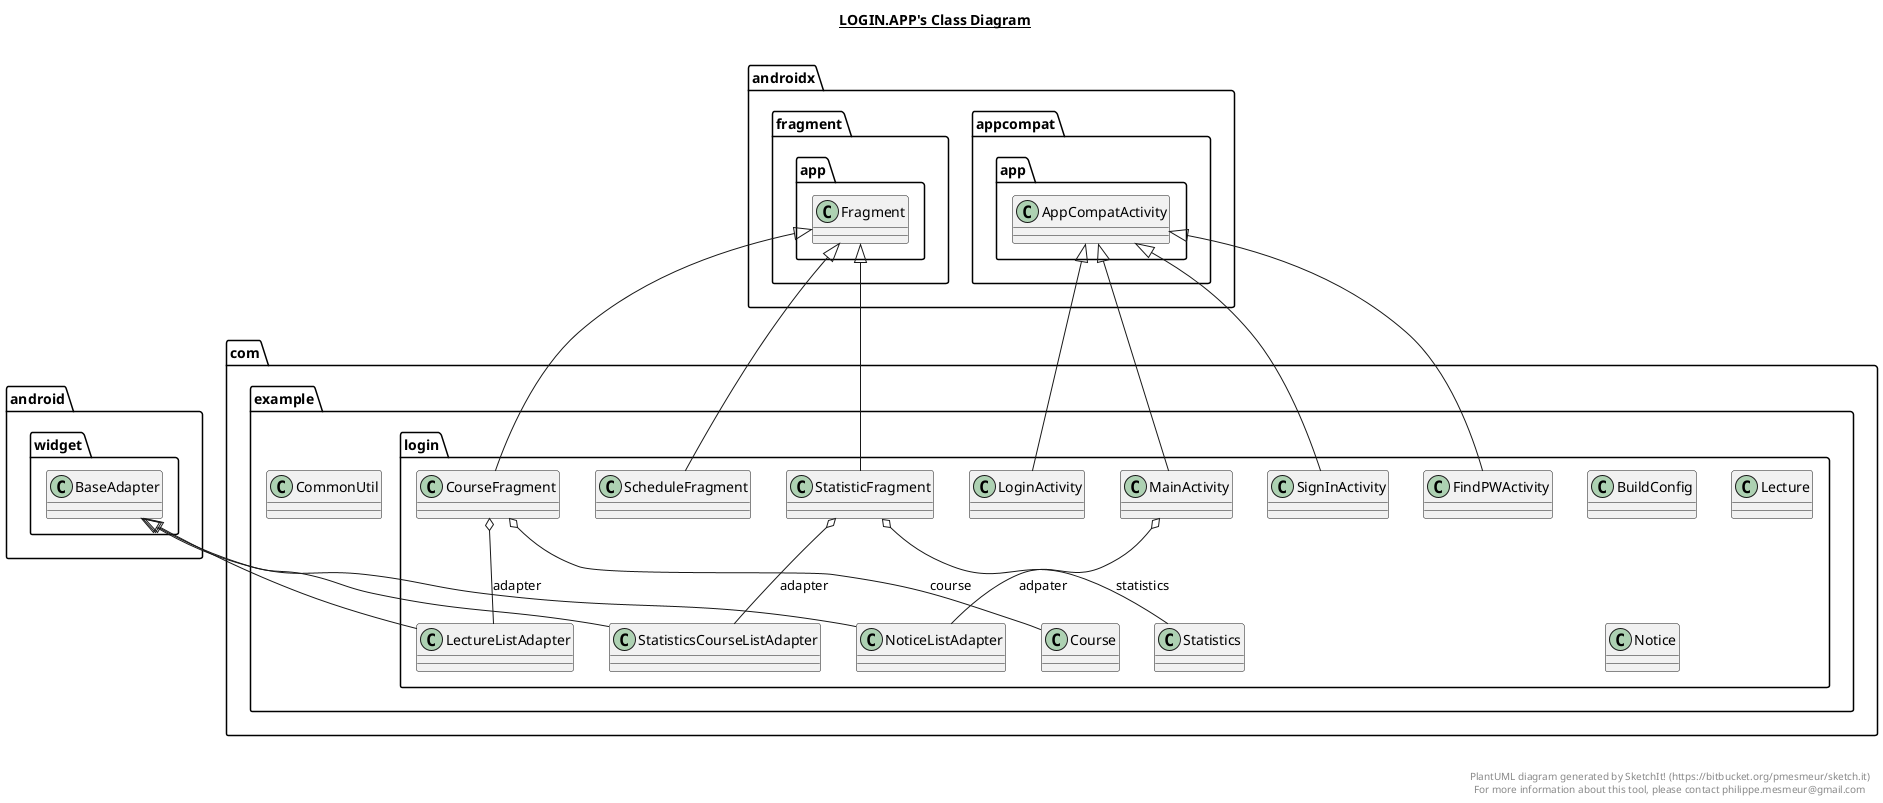 @startuml

title __LOGIN.APP's Class Diagram__\n

  namespace com.example {
    class com.example.CommonUtil {
    }
  }
  

  namespace com.example {
    namespace login {
      class com.example.login.BuildConfig {
      }
    }
  }
  

  namespace com.example {
    namespace login {
      class com.example.login.Course {
      }
    }
  }
  

  namespace com.example {
    namespace login {
      class com.example.login.CourseFragment {
      }
    }
  }
  

  namespace com.example {
    namespace login {
      class com.example.login.FindPWActivity {
      }
    }
  }
  

  namespace com.example {
    namespace login {
      class com.example.login.Lecture {
      }
    }
  }
  

  namespace com.example {
    namespace login {
      class com.example.login.LectureListAdapter {
      }
    }
  }
  

  namespace com.example {
    namespace login {
      class com.example.login.LoginActivity {
      }
    }
  }
  

  namespace com.example {
    namespace login {
      class com.example.login.MainActivity {
      }
    }
  }
  

  namespace com.example {
    namespace login {
      class com.example.login.Notice {
      }
    }
  }
  

  namespace com.example {
    namespace login {
      class com.example.login.NoticeListAdapter {
      }
    }
  }
  

  namespace com.example {
    namespace login {
      class com.example.login.ScheduleFragment {
      }
    }
  }
  

  namespace com.example {
    namespace login {
      class com.example.login.SignInActivity {
      }
    }
  }
  

  namespace com.example {
    namespace login {
      class com.example.login.StatisticFragment {
      }
    }
  }
  

  namespace com.example {
    namespace login {
      class com.example.login.Statistics {
      }
    }
  }
  

  namespace com.example {
    namespace login {
      class com.example.login.StatisticsCourseListAdapter {
      }
    }
  }
  

  com.example.login.CourseFragment -up-|> androidx.fragment.app.Fragment
  com.example.login.CourseFragment o-- com.example.login.Course : course
  com.example.login.CourseFragment o-- com.example.login.LectureListAdapter : adapter
  com.example.login.FindPWActivity -up-|> androidx.appcompat.app.AppCompatActivity
  com.example.login.LectureListAdapter -up-|> android.widget.BaseAdapter
  com.example.login.LoginActivity -up-|> androidx.appcompat.app.AppCompatActivity
  com.example.login.MainActivity -up-|> androidx.appcompat.app.AppCompatActivity
  com.example.login.MainActivity o-- com.example.login.NoticeListAdapter : adpater
  com.example.login.NoticeListAdapter -up-|> android.widget.BaseAdapter
  com.example.login.ScheduleFragment -up-|> androidx.fragment.app.Fragment
  com.example.login.SignInActivity -up-|> androidx.appcompat.app.AppCompatActivity
  com.example.login.StatisticFragment -up-|> androidx.fragment.app.Fragment
  com.example.login.StatisticFragment o-- com.example.login.Statistics : statistics
  com.example.login.StatisticFragment o-- com.example.login.StatisticsCourseListAdapter : adapter
  com.example.login.StatisticsCourseListAdapter -up-|> android.widget.BaseAdapter


right footer


PlantUML diagram generated by SketchIt! (https://bitbucket.org/pmesmeur/sketch.it)
For more information about this tool, please contact philippe.mesmeur@gmail.com
endfooter

@enduml

